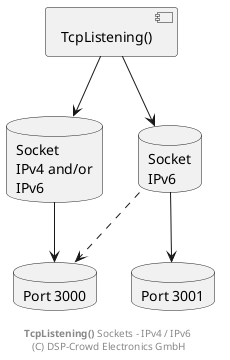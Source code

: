 
@startuml

' skinparam linetype ortho

component "TcpListening()" as lst

database "Socket\nIPv4 and/or\nIPv6" as s4
database "Socket\nIPv6" as s6
database "Port 3000" as p4
database "Port 3001" as p6

lst --> s4
lst --> s6

s4 --> p4
s6 --> p6
s6 ..> p4

footer **TcpListening()** Sockets - IPv4 / IPv6 \n(C) DSP-Crowd Electronics GmbH

@enduml

